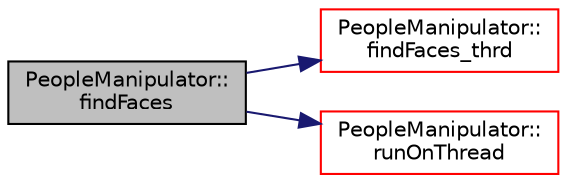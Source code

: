 digraph "PeopleManipulator::findFaces"
{
 // LATEX_PDF_SIZE
  edge [fontname="Helvetica",fontsize="10",labelfontname="Helvetica",labelfontsize="10"];
  node [fontname="Helvetica",fontsize="10",shape=record];
  rankdir="LR";
  Node1 [label="PeopleManipulator::\lfindFaces",height=0.2,width=0.4,color="black", fillcolor="grey75", style="filled", fontcolor="black",tooltip=" "];
  Node1 -> Node2 [color="midnightblue",fontsize="10",style="solid",fontname="Helvetica"];
  Node2 [label="PeopleManipulator::\lfindFaces_thrd",height=0.2,width=0.4,color="red", fillcolor="white", style="filled",URL="$class_people_manipulator.html#adb1261c6f429ca2846f4226b5bc82251",tooltip=" "];
  Node1 -> Node24 [color="midnightblue",fontsize="10",style="solid",fontname="Helvetica"];
  Node24 [label="PeopleManipulator::\lrunOnThread",height=0.2,width=0.4,color="red", fillcolor="white", style="filled",URL="$class_people_manipulator.html#aa07ba41060250e8cd2592eac946fcbe1",tooltip=" "];
}
